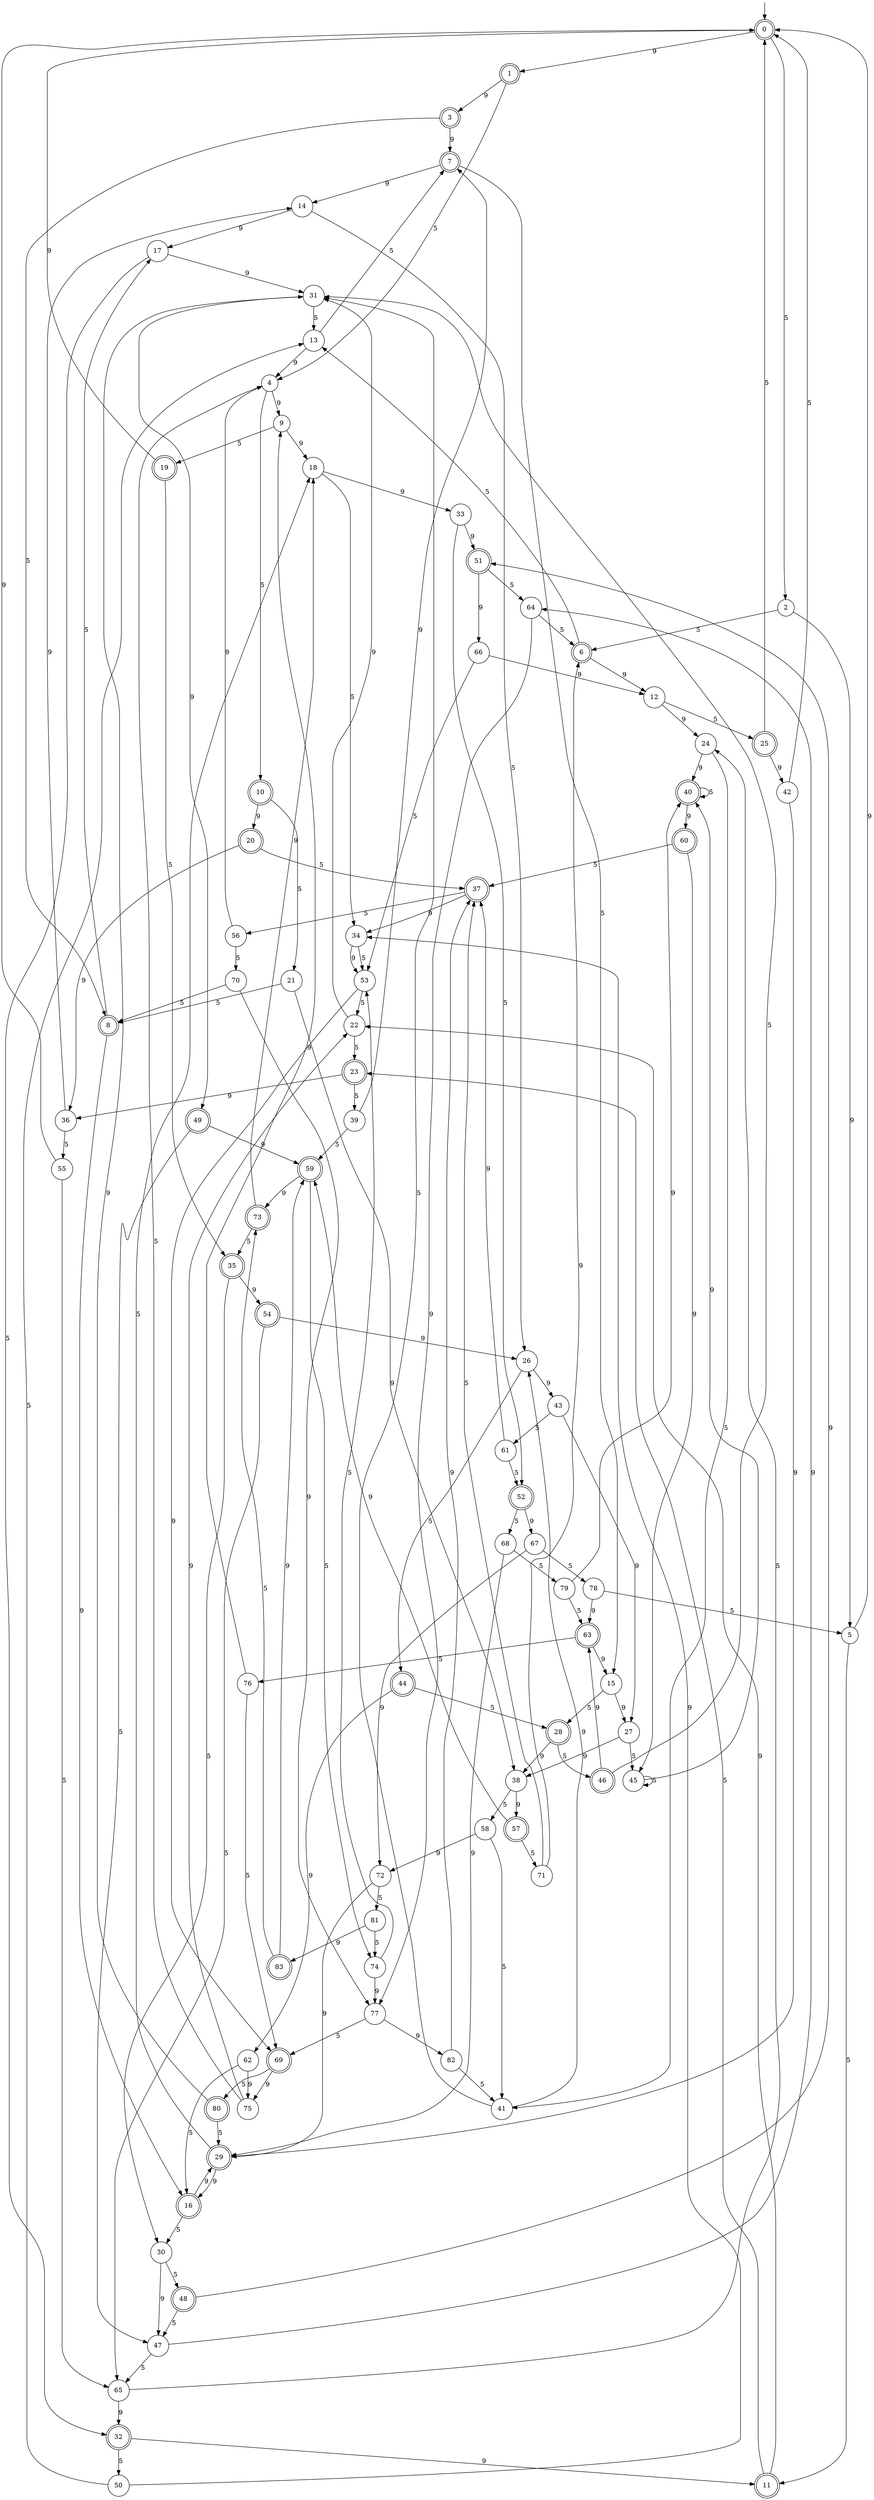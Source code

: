 digraph g {

	s0 [shape="doublecircle" label="0"];
	s1 [shape="doublecircle" label="1"];
	s2 [shape="circle" label="2"];
	s3 [shape="doublecircle" label="3"];
	s4 [shape="circle" label="4"];
	s5 [shape="circle" label="5"];
	s6 [shape="doublecircle" label="6"];
	s7 [shape="doublecircle" label="7"];
	s8 [shape="doublecircle" label="8"];
	s9 [shape="circle" label="9"];
	s10 [shape="doublecircle" label="10"];
	s11 [shape="doublecircle" label="11"];
	s12 [shape="circle" label="12"];
	s13 [shape="circle" label="13"];
	s14 [shape="circle" label="14"];
	s15 [shape="circle" label="15"];
	s16 [shape="doublecircle" label="16"];
	s17 [shape="circle" label="17"];
	s18 [shape="circle" label="18"];
	s19 [shape="doublecircle" label="19"];
	s20 [shape="doublecircle" label="20"];
	s21 [shape="circle" label="21"];
	s22 [shape="circle" label="22"];
	s23 [shape="doublecircle" label="23"];
	s24 [shape="circle" label="24"];
	s25 [shape="doublecircle" label="25"];
	s26 [shape="circle" label="26"];
	s27 [shape="circle" label="27"];
	s28 [shape="doublecircle" label="28"];
	s29 [shape="doublecircle" label="29"];
	s30 [shape="circle" label="30"];
	s31 [shape="circle" label="31"];
	s32 [shape="doublecircle" label="32"];
	s33 [shape="circle" label="33"];
	s34 [shape="circle" label="34"];
	s35 [shape="doublecircle" label="35"];
	s36 [shape="circle" label="36"];
	s37 [shape="doublecircle" label="37"];
	s38 [shape="circle" label="38"];
	s39 [shape="circle" label="39"];
	s40 [shape="doublecircle" label="40"];
	s41 [shape="circle" label="41"];
	s42 [shape="circle" label="42"];
	s43 [shape="circle" label="43"];
	s44 [shape="doublecircle" label="44"];
	s45 [shape="circle" label="45"];
	s46 [shape="doublecircle" label="46"];
	s47 [shape="circle" label="47"];
	s48 [shape="doublecircle" label="48"];
	s49 [shape="doublecircle" label="49"];
	s50 [shape="circle" label="50"];
	s51 [shape="doublecircle" label="51"];
	s52 [shape="doublecircle" label="52"];
	s53 [shape="circle" label="53"];
	s54 [shape="doublecircle" label="54"];
	s55 [shape="circle" label="55"];
	s56 [shape="circle" label="56"];
	s57 [shape="doublecircle" label="57"];
	s58 [shape="circle" label="58"];
	s59 [shape="doublecircle" label="59"];
	s60 [shape="doublecircle" label="60"];
	s61 [shape="circle" label="61"];
	s62 [shape="circle" label="62"];
	s63 [shape="doublecircle" label="63"];
	s64 [shape="circle" label="64"];
	s65 [shape="circle" label="65"];
	s66 [shape="circle" label="66"];
	s67 [shape="circle" label="67"];
	s68 [shape="circle" label="68"];
	s69 [shape="doublecircle" label="69"];
	s70 [shape="circle" label="70"];
	s71 [shape="circle" label="71"];
	s72 [shape="circle" label="72"];
	s73 [shape="doublecircle" label="73"];
	s74 [shape="circle" label="74"];
	s75 [shape="circle" label="75"];
	s76 [shape="circle" label="76"];
	s77 [shape="circle" label="77"];
	s78 [shape="circle" label="78"];
	s79 [shape="circle" label="79"];
	s80 [shape="doublecircle" label="80"];
	s81 [shape="circle" label="81"];
	s82 [shape="circle" label="82"];
	s83 [shape="doublecircle" label="83"];
	s0 -> s1 [label="9"];
	s0 -> s2 [label="5"];
	s1 -> s3 [label="9"];
	s1 -> s4 [label="5"];
	s2 -> s5 [label="9"];
	s2 -> s6 [label="5"];
	s3 -> s7 [label="9"];
	s3 -> s8 [label="5"];
	s4 -> s9 [label="9"];
	s4 -> s10 [label="5"];
	s5 -> s0 [label="9"];
	s5 -> s11 [label="5"];
	s6 -> s12 [label="9"];
	s6 -> s13 [label="5"];
	s7 -> s14 [label="9"];
	s7 -> s15 [label="5"];
	s8 -> s16 [label="9"];
	s8 -> s17 [label="5"];
	s9 -> s18 [label="9"];
	s9 -> s19 [label="5"];
	s10 -> s20 [label="9"];
	s10 -> s21 [label="5"];
	s11 -> s22 [label="9"];
	s11 -> s23 [label="5"];
	s12 -> s24 [label="9"];
	s12 -> s25 [label="5"];
	s13 -> s4 [label="9"];
	s13 -> s7 [label="5"];
	s14 -> s17 [label="9"];
	s14 -> s26 [label="5"];
	s15 -> s27 [label="9"];
	s15 -> s28 [label="5"];
	s16 -> s29 [label="9"];
	s16 -> s30 [label="5"];
	s17 -> s31 [label="9"];
	s17 -> s32 [label="5"];
	s18 -> s33 [label="9"];
	s18 -> s34 [label="5"];
	s19 -> s0 [label="9"];
	s19 -> s35 [label="5"];
	s20 -> s36 [label="9"];
	s20 -> s37 [label="5"];
	s21 -> s38 [label="9"];
	s21 -> s8 [label="5"];
	s22 -> s31 [label="9"];
	s22 -> s23 [label="5"];
	s23 -> s36 [label="9"];
	s23 -> s39 [label="5"];
	s24 -> s40 [label="9"];
	s24 -> s41 [label="5"];
	s25 -> s42 [label="9"];
	s25 -> s0 [label="5"];
	s26 -> s43 [label="9"];
	s26 -> s44 [label="5"];
	s27 -> s38 [label="9"];
	s27 -> s45 [label="5"];
	s28 -> s38 [label="9"];
	s28 -> s46 [label="5"];
	s29 -> s16 [label="9"];
	s29 -> s18 [label="5"];
	s30 -> s47 [label="9"];
	s30 -> s48 [label="5"];
	s31 -> s49 [label="9"];
	s31 -> s13 [label="5"];
	s32 -> s11 [label="9"];
	s32 -> s50 [label="5"];
	s33 -> s51 [label="9"];
	s33 -> s52 [label="5"];
	s34 -> s53 [label="9"];
	s34 -> s53 [label="5"];
	s35 -> s54 [label="9"];
	s35 -> s30 [label="5"];
	s36 -> s14 [label="9"];
	s36 -> s55 [label="5"];
	s37 -> s34 [label="9"];
	s37 -> s56 [label="5"];
	s38 -> s57 [label="9"];
	s38 -> s58 [label="5"];
	s39 -> s7 [label="9"];
	s39 -> s59 [label="5"];
	s40 -> s60 [label="9"];
	s40 -> s40 [label="5"];
	s41 -> s26 [label="9"];
	s41 -> s31 [label="5"];
	s42 -> s29 [label="9"];
	s42 -> s0 [label="5"];
	s43 -> s27 [label="9"];
	s43 -> s61 [label="5"];
	s44 -> s62 [label="9"];
	s44 -> s28 [label="5"];
	s45 -> s40 [label="9"];
	s45 -> s45 [label="5"];
	s46 -> s63 [label="9"];
	s46 -> s31 [label="5"];
	s47 -> s64 [label="9"];
	s47 -> s65 [label="5"];
	s48 -> s51 [label="9"];
	s48 -> s47 [label="5"];
	s49 -> s59 [label="9"];
	s49 -> s47 [label="5"];
	s50 -> s34 [label="9"];
	s50 -> s13 [label="5"];
	s51 -> s66 [label="9"];
	s51 -> s64 [label="5"];
	s52 -> s67 [label="9"];
	s52 -> s68 [label="5"];
	s53 -> s69 [label="9"];
	s53 -> s22 [label="5"];
	s54 -> s26 [label="9"];
	s54 -> s65 [label="5"];
	s55 -> s0 [label="9"];
	s55 -> s65 [label="5"];
	s56 -> s4 [label="9"];
	s56 -> s70 [label="5"];
	s57 -> s59 [label="9"];
	s57 -> s71 [label="5"];
	s58 -> s72 [label="9"];
	s58 -> s41 [label="5"];
	s59 -> s73 [label="9"];
	s59 -> s74 [label="5"];
	s60 -> s45 [label="9"];
	s60 -> s37 [label="5"];
	s61 -> s37 [label="9"];
	s61 -> s52 [label="5"];
	s62 -> s75 [label="9"];
	s62 -> s16 [label="5"];
	s63 -> s15 [label="9"];
	s63 -> s76 [label="5"];
	s64 -> s77 [label="9"];
	s64 -> s6 [label="5"];
	s65 -> s32 [label="9"];
	s65 -> s24 [label="5"];
	s66 -> s12 [label="9"];
	s66 -> s53 [label="5"];
	s67 -> s72 [label="9"];
	s67 -> s78 [label="5"];
	s68 -> s29 [label="9"];
	s68 -> s79 [label="5"];
	s69 -> s75 [label="9"];
	s69 -> s80 [label="5"];
	s70 -> s77 [label="9"];
	s70 -> s8 [label="5"];
	s71 -> s6 [label="9"];
	s71 -> s37 [label="5"];
	s72 -> s29 [label="9"];
	s72 -> s81 [label="5"];
	s73 -> s18 [label="9"];
	s73 -> s35 [label="5"];
	s74 -> s77 [label="9"];
	s74 -> s53 [label="5"];
	s75 -> s22 [label="9"];
	s75 -> s4 [label="5"];
	s76 -> s9 [label="9"];
	s76 -> s69 [label="5"];
	s77 -> s82 [label="9"];
	s77 -> s69 [label="5"];
	s78 -> s63 [label="9"];
	s78 -> s5 [label="5"];
	s79 -> s40 [label="9"];
	s79 -> s63 [label="5"];
	s80 -> s31 [label="9"];
	s80 -> s29 [label="5"];
	s81 -> s83 [label="9"];
	s81 -> s74 [label="5"];
	s82 -> s37 [label="9"];
	s82 -> s41 [label="5"];
	s83 -> s59 [label="9"];
	s83 -> s73 [label="5"];

__start0 [label="" shape="none" width="0" height="0"];
__start0 -> s0;

}
